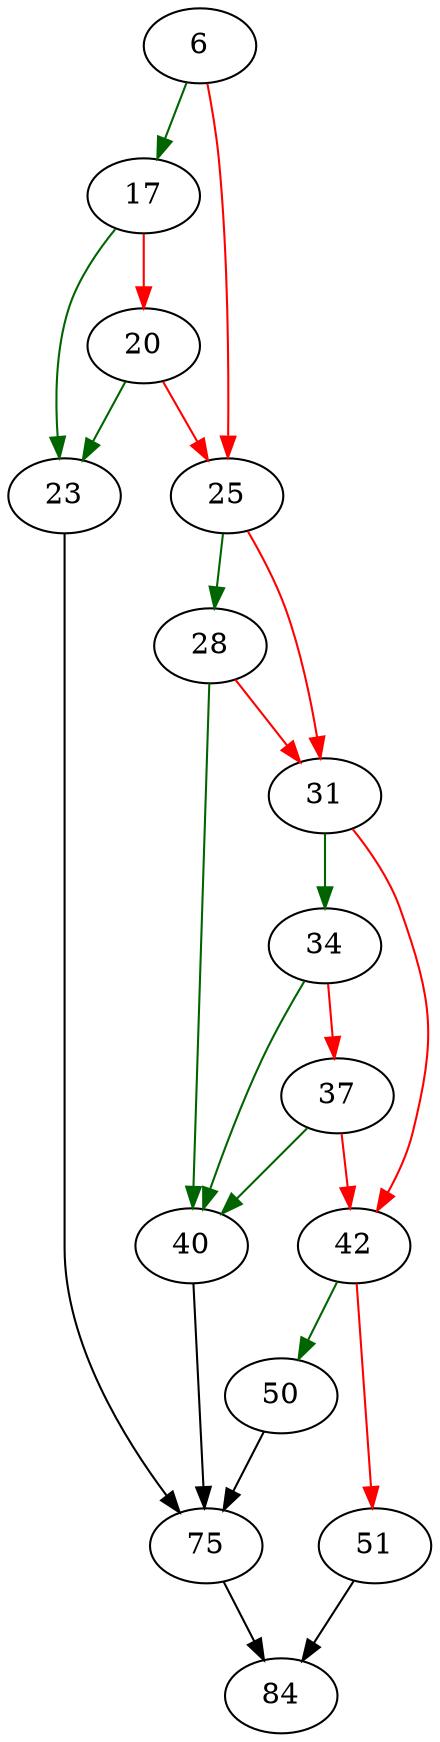 strict digraph "sqlite3WindowAlloc" {
	// Node definitions.
	6 [entry=true];
	17;
	25;
	23;
	20;
	75;
	28;
	31;
	40;
	34;
	42;
	37;
	50;
	51;
	84;

	// Edge definitions.
	6 -> 17 [
		color=darkgreen
		cond=true
	];
	6 -> 25 [
		color=red
		cond=false
	];
	17 -> 23 [
		color=darkgreen
		cond=true
	];
	17 -> 20 [
		color=red
		cond=false
	];
	25 -> 28 [
		color=darkgreen
		cond=true
	];
	25 -> 31 [
		color=red
		cond=false
	];
	23 -> 75;
	20 -> 25 [
		color=red
		cond=false
	];
	20 -> 23 [
		color=darkgreen
		cond=true
	];
	75 -> 84;
	28 -> 31 [
		color=red
		cond=false
	];
	28 -> 40 [
		color=darkgreen
		cond=true
	];
	31 -> 34 [
		color=darkgreen
		cond=true
	];
	31 -> 42 [
		color=red
		cond=false
	];
	40 -> 75;
	34 -> 40 [
		color=darkgreen
		cond=true
	];
	34 -> 37 [
		color=red
		cond=false
	];
	42 -> 50 [
		color=darkgreen
		cond=true
	];
	42 -> 51 [
		color=red
		cond=false
	];
	37 -> 40 [
		color=darkgreen
		cond=true
	];
	37 -> 42 [
		color=red
		cond=false
	];
	50 -> 75;
	51 -> 84;
}